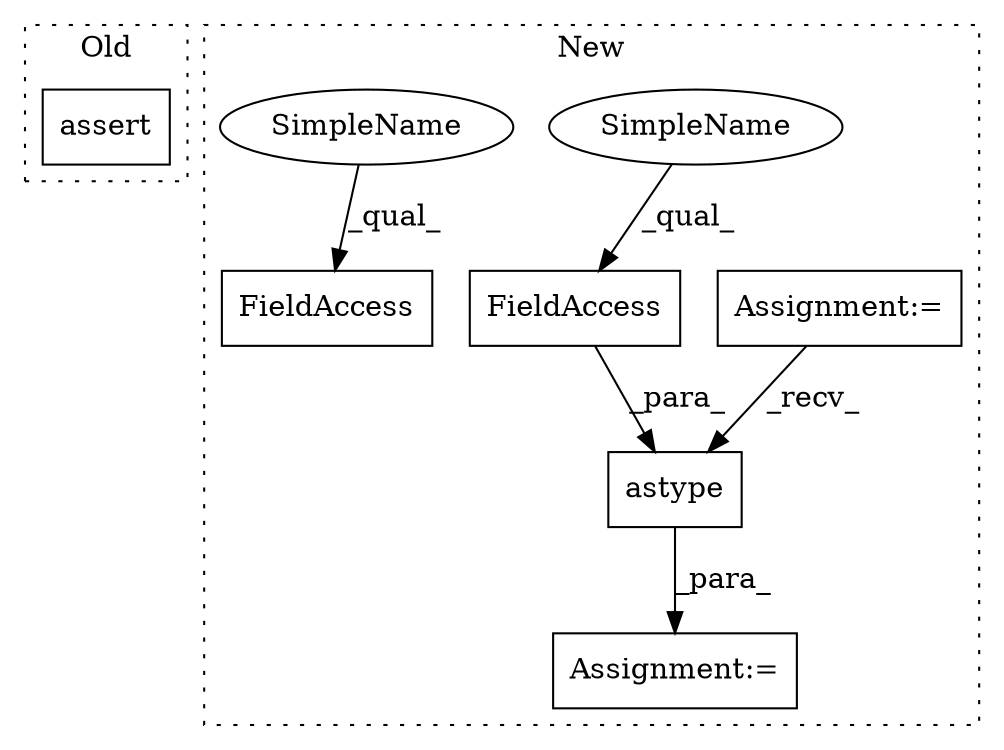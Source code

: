digraph G {
subgraph cluster0 {
1 [label="assert" a="6" s="992" l="7" shape="box"];
label = "Old";
style="dotted";
}
subgraph cluster1 {
2 [label="astype" a="32" s="2027,2045" l="7,1" shape="box"];
3 [label="Assignment:=" a="7" s="2016" l="1" shape="box"];
4 [label="FieldAccess" a="22" s="2034" l="11" shape="box"];
5 [label="Assignment:=" a="7" s="1984" l="1" shape="box"];
6 [label="FieldAccess" a="22" s="1985" l="12" shape="box"];
7 [label="SimpleName" a="42" s="2034" l="5" shape="ellipse"];
8 [label="SimpleName" a="42" s="1985" l="5" shape="ellipse"];
label = "New";
style="dotted";
}
2 -> 3 [label="_para_"];
4 -> 2 [label="_para_"];
5 -> 2 [label="_recv_"];
7 -> 4 [label="_qual_"];
8 -> 6 [label="_qual_"];
}